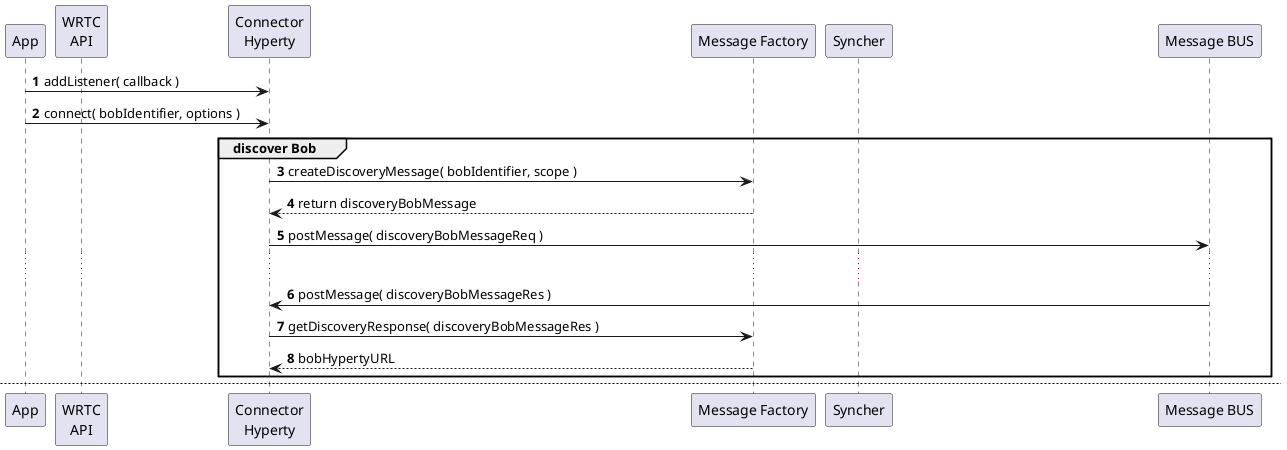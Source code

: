 @startuml
autonumber

participant "App" as app

participant "WRTC\nAPI" as wrtcAPI

participant "Connector\nHyperty" as voiceH

participant "Connection\nController" as connCtrl

participant "Connection\nData Object" as Conn

participant "Message Factory" as msgF

participant "Syncher" as sync

participant "Message BUS" as bus

app ->  voiceH : addListener( callback )

app ->  voiceH : connect( bobIdentifier, options )

group discover Bob

voiceH -> msgF : createDiscoveryMessage( bobIdentifier, scope )

voiceH <-- msgF : return discoveryBobMessage

voiceH -> bus : postMessage( discoveryBobMessageReq )

...

voiceH <- bus : postMessage( discoveryBobMessageRes )

voiceH -> msgF : getDiscoveryResponse( discoveryBobMessageRes )

voiceH <-- msgF : bobHypertyURL

end group

newpage

group Connection Invite Bob

voiceH -> wrtcAPI : get CommResources\n(incl SDP)

voiceH <-- wrtcAPI : return CommResources\n(incl SDP)

voiceH -> sync : create\n( connectionObjSchema, CommResources, bobHypertyURL )

create Conn

sync -> Conn : new()

sync -> sync : Object.observe( Connection )

sync -> bus : postMessage( createConnectionObjectReqMsg )

...

sync <- bus : postMessage( createConnectionObjectResOkMsg )

voiceH <-- sync : return ConnectionDataObject

end group

create connCtrl

voiceH -> connCtrl : new( ConnectionDataObject )

app <-- voiceH :  return ConnectionController

@enduml
